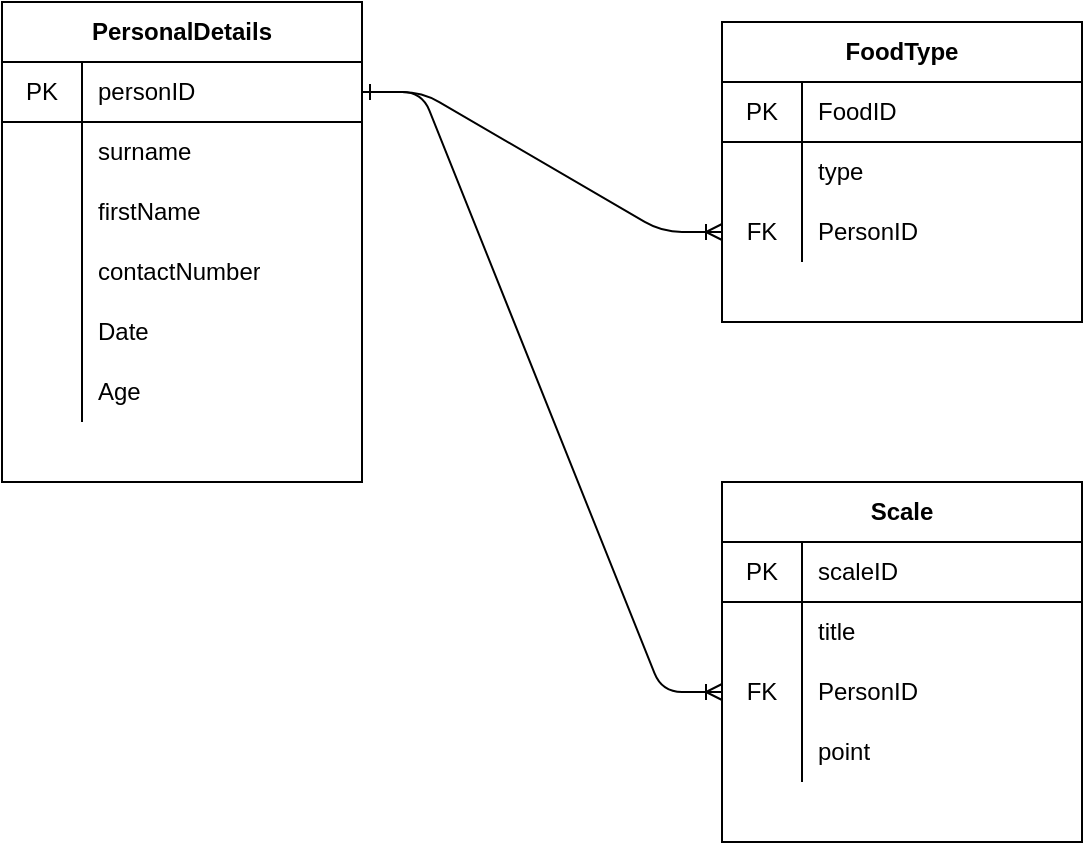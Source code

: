 <mxfile version="14.5.1" type="device"><diagram id="8iwQ6KWjPTbfR-PNNWNW" name="Page-1"><mxGraphModel dx="852" dy="494" grid="1" gridSize="10" guides="1" tooltips="1" connect="1" arrows="1" fold="1" page="1" pageScale="1" pageWidth="1700" pageHeight="1100" math="0" shadow="0"><root><mxCell id="0"/><mxCell id="1" parent="0"/><mxCell id="Rj7S6meJblQ0MO6to69U-3" value="PersonalDetails" style="shape=table;html=1;whiteSpace=wrap;startSize=30;container=1;collapsible=0;childLayout=tableLayout;fixedRows=1;rowLines=0;fontStyle=1;align=center;" vertex="1" parent="1"><mxGeometry x="50" y="90" width="180" height="240" as="geometry"/></mxCell><mxCell id="Rj7S6meJblQ0MO6to69U-4" value="" style="shape=partialRectangle;html=1;whiteSpace=wrap;collapsible=0;dropTarget=0;pointerEvents=0;fillColor=none;top=0;left=0;bottom=1;right=0;points=[[0,0.5],[1,0.5]];portConstraint=eastwest;" vertex="1" parent="Rj7S6meJblQ0MO6to69U-3"><mxGeometry y="30" width="180" height="30" as="geometry"/></mxCell><mxCell id="Rj7S6meJblQ0MO6to69U-5" value="PK" style="shape=partialRectangle;html=1;whiteSpace=wrap;connectable=0;fillColor=none;top=0;left=0;bottom=0;right=0;overflow=hidden;" vertex="1" parent="Rj7S6meJblQ0MO6to69U-4"><mxGeometry width="40" height="30" as="geometry"/></mxCell><mxCell id="Rj7S6meJblQ0MO6to69U-6" value="personID" style="shape=partialRectangle;html=1;whiteSpace=wrap;connectable=0;fillColor=none;top=0;left=0;bottom=0;right=0;align=left;spacingLeft=6;overflow=hidden;" vertex="1" parent="Rj7S6meJblQ0MO6to69U-4"><mxGeometry x="40" width="140" height="30" as="geometry"/></mxCell><mxCell id="Rj7S6meJblQ0MO6to69U-7" value="" style="shape=partialRectangle;html=1;whiteSpace=wrap;collapsible=0;dropTarget=0;pointerEvents=0;fillColor=none;top=0;left=0;bottom=0;right=0;points=[[0,0.5],[1,0.5]];portConstraint=eastwest;" vertex="1" parent="Rj7S6meJblQ0MO6to69U-3"><mxGeometry y="60" width="180" height="30" as="geometry"/></mxCell><mxCell id="Rj7S6meJblQ0MO6to69U-8" value="" style="shape=partialRectangle;html=1;whiteSpace=wrap;connectable=0;fillColor=none;top=0;left=0;bottom=0;right=0;overflow=hidden;" vertex="1" parent="Rj7S6meJblQ0MO6to69U-7"><mxGeometry width="40" height="30" as="geometry"/></mxCell><mxCell id="Rj7S6meJblQ0MO6to69U-9" value="surname" style="shape=partialRectangle;html=1;whiteSpace=wrap;connectable=0;fillColor=none;top=0;left=0;bottom=0;right=0;align=left;spacingLeft=6;overflow=hidden;" vertex="1" parent="Rj7S6meJblQ0MO6to69U-7"><mxGeometry x="40" width="140" height="30" as="geometry"/></mxCell><mxCell id="Rj7S6meJblQ0MO6to69U-10" value="" style="shape=partialRectangle;html=1;whiteSpace=wrap;collapsible=0;dropTarget=0;pointerEvents=0;fillColor=none;top=0;left=0;bottom=0;right=0;points=[[0,0.5],[1,0.5]];portConstraint=eastwest;" vertex="1" parent="Rj7S6meJblQ0MO6to69U-3"><mxGeometry y="90" width="180" height="30" as="geometry"/></mxCell><mxCell id="Rj7S6meJblQ0MO6to69U-11" value="" style="shape=partialRectangle;html=1;whiteSpace=wrap;connectable=0;fillColor=none;top=0;left=0;bottom=0;right=0;overflow=hidden;" vertex="1" parent="Rj7S6meJblQ0MO6to69U-10"><mxGeometry width="40" height="30" as="geometry"/></mxCell><mxCell id="Rj7S6meJblQ0MO6to69U-12" value="firstName&lt;br&gt;" style="shape=partialRectangle;html=1;whiteSpace=wrap;connectable=0;fillColor=none;top=0;left=0;bottom=0;right=0;align=left;spacingLeft=6;overflow=hidden;" vertex="1" parent="Rj7S6meJblQ0MO6to69U-10"><mxGeometry x="40" width="140" height="30" as="geometry"/></mxCell><mxCell id="Rj7S6meJblQ0MO6to69U-13" value="" style="shape=partialRectangle;html=1;whiteSpace=wrap;collapsible=0;dropTarget=0;pointerEvents=0;fillColor=none;top=0;left=0;bottom=0;right=0;points=[[0,0.5],[1,0.5]];portConstraint=eastwest;" vertex="1" parent="Rj7S6meJblQ0MO6to69U-3"><mxGeometry y="120" width="180" height="30" as="geometry"/></mxCell><mxCell id="Rj7S6meJblQ0MO6to69U-14" value="" style="shape=partialRectangle;html=1;whiteSpace=wrap;connectable=0;fillColor=none;top=0;left=0;bottom=0;right=0;overflow=hidden;" vertex="1" parent="Rj7S6meJblQ0MO6to69U-13"><mxGeometry width="40" height="30" as="geometry"/></mxCell><mxCell id="Rj7S6meJblQ0MO6to69U-15" value="contactNumber&lt;br&gt;" style="shape=partialRectangle;html=1;whiteSpace=wrap;connectable=0;fillColor=none;top=0;left=0;bottom=0;right=0;align=left;spacingLeft=6;overflow=hidden;" vertex="1" parent="Rj7S6meJblQ0MO6to69U-13"><mxGeometry x="40" width="140" height="30" as="geometry"/></mxCell><mxCell id="Rj7S6meJblQ0MO6to69U-16" value="" style="shape=partialRectangle;html=1;whiteSpace=wrap;collapsible=0;dropTarget=0;pointerEvents=0;fillColor=none;top=0;left=0;bottom=0;right=0;points=[[0,0.5],[1,0.5]];portConstraint=eastwest;" vertex="1" parent="Rj7S6meJblQ0MO6to69U-3"><mxGeometry y="150" width="180" height="30" as="geometry"/></mxCell><mxCell id="Rj7S6meJblQ0MO6to69U-17" value="" style="shape=partialRectangle;html=1;whiteSpace=wrap;connectable=0;fillColor=none;top=0;left=0;bottom=0;right=0;overflow=hidden;" vertex="1" parent="Rj7S6meJblQ0MO6to69U-16"><mxGeometry width="40" height="30" as="geometry"/></mxCell><mxCell id="Rj7S6meJblQ0MO6to69U-18" value="Date" style="shape=partialRectangle;html=1;whiteSpace=wrap;connectable=0;fillColor=none;top=0;left=0;bottom=0;right=0;align=left;spacingLeft=6;overflow=hidden;" vertex="1" parent="Rj7S6meJblQ0MO6to69U-16"><mxGeometry x="40" width="140" height="30" as="geometry"/></mxCell><mxCell id="Rj7S6meJblQ0MO6to69U-19" value="" style="shape=partialRectangle;html=1;whiteSpace=wrap;collapsible=0;dropTarget=0;pointerEvents=0;fillColor=none;top=0;left=0;bottom=0;right=0;points=[[0,0.5],[1,0.5]];portConstraint=eastwest;" vertex="1" parent="Rj7S6meJblQ0MO6to69U-3"><mxGeometry y="180" width="180" height="30" as="geometry"/></mxCell><mxCell id="Rj7S6meJblQ0MO6to69U-20" value="" style="shape=partialRectangle;html=1;whiteSpace=wrap;connectable=0;fillColor=none;top=0;left=0;bottom=0;right=0;overflow=hidden;" vertex="1" parent="Rj7S6meJblQ0MO6to69U-19"><mxGeometry width="40" height="30" as="geometry"/></mxCell><mxCell id="Rj7S6meJblQ0MO6to69U-21" value="Age" style="shape=partialRectangle;html=1;whiteSpace=wrap;connectable=0;fillColor=none;top=0;left=0;bottom=0;right=0;align=left;spacingLeft=6;overflow=hidden;" vertex="1" parent="Rj7S6meJblQ0MO6to69U-19"><mxGeometry x="40" width="140" height="30" as="geometry"/></mxCell><mxCell id="Rj7S6meJblQ0MO6to69U-22" value="FoodType" style="shape=table;html=1;whiteSpace=wrap;startSize=30;container=1;collapsible=0;childLayout=tableLayout;fixedRows=1;rowLines=0;fontStyle=1;align=center;" vertex="1" parent="1"><mxGeometry x="410" y="100" width="180" height="150" as="geometry"/></mxCell><mxCell id="Rj7S6meJblQ0MO6to69U-23" value="" style="shape=partialRectangle;html=1;whiteSpace=wrap;collapsible=0;dropTarget=0;pointerEvents=0;fillColor=none;top=0;left=0;bottom=1;right=0;points=[[0,0.5],[1,0.5]];portConstraint=eastwest;" vertex="1" parent="Rj7S6meJblQ0MO6to69U-22"><mxGeometry y="30" width="180" height="30" as="geometry"/></mxCell><mxCell id="Rj7S6meJblQ0MO6to69U-24" value="PK" style="shape=partialRectangle;html=1;whiteSpace=wrap;connectable=0;fillColor=none;top=0;left=0;bottom=0;right=0;overflow=hidden;" vertex="1" parent="Rj7S6meJblQ0MO6to69U-23"><mxGeometry width="40" height="30" as="geometry"/></mxCell><mxCell id="Rj7S6meJblQ0MO6to69U-25" value="FoodID" style="shape=partialRectangle;html=1;whiteSpace=wrap;connectable=0;fillColor=none;top=0;left=0;bottom=0;right=0;align=left;spacingLeft=6;overflow=hidden;" vertex="1" parent="Rj7S6meJblQ0MO6to69U-23"><mxGeometry x="40" width="140" height="30" as="geometry"/></mxCell><mxCell id="Rj7S6meJblQ0MO6to69U-26" value="" style="shape=partialRectangle;html=1;whiteSpace=wrap;collapsible=0;dropTarget=0;pointerEvents=0;fillColor=none;top=0;left=0;bottom=0;right=0;points=[[0,0.5],[1,0.5]];portConstraint=eastwest;" vertex="1" parent="Rj7S6meJblQ0MO6to69U-22"><mxGeometry y="60" width="180" height="30" as="geometry"/></mxCell><mxCell id="Rj7S6meJblQ0MO6to69U-27" value="" style="shape=partialRectangle;html=1;whiteSpace=wrap;connectable=0;fillColor=none;top=0;left=0;bottom=0;right=0;overflow=hidden;" vertex="1" parent="Rj7S6meJblQ0MO6to69U-26"><mxGeometry width="40" height="30" as="geometry"/></mxCell><mxCell id="Rj7S6meJblQ0MO6to69U-28" value="type" style="shape=partialRectangle;html=1;whiteSpace=wrap;connectable=0;fillColor=none;top=0;left=0;bottom=0;right=0;align=left;spacingLeft=6;overflow=hidden;" vertex="1" parent="Rj7S6meJblQ0MO6to69U-26"><mxGeometry x="40" width="140" height="30" as="geometry"/></mxCell><mxCell id="Rj7S6meJblQ0MO6to69U-45" value="" style="shape=partialRectangle;html=1;whiteSpace=wrap;collapsible=0;dropTarget=0;pointerEvents=0;fillColor=none;top=0;left=0;bottom=0;right=0;points=[[0,0.5],[1,0.5]];portConstraint=eastwest;" vertex="1" parent="Rj7S6meJblQ0MO6to69U-22"><mxGeometry y="90" width="180" height="30" as="geometry"/></mxCell><mxCell id="Rj7S6meJblQ0MO6to69U-46" value="FK" style="shape=partialRectangle;html=1;whiteSpace=wrap;connectable=0;fillColor=none;top=0;left=0;bottom=0;right=0;overflow=hidden;" vertex="1" parent="Rj7S6meJblQ0MO6to69U-45"><mxGeometry width="40" height="30" as="geometry"/></mxCell><mxCell id="Rj7S6meJblQ0MO6to69U-47" value="PersonID" style="shape=partialRectangle;html=1;whiteSpace=wrap;connectable=0;fillColor=none;top=0;left=0;bottom=0;right=0;align=left;spacingLeft=6;overflow=hidden;" vertex="1" parent="Rj7S6meJblQ0MO6to69U-45"><mxGeometry x="40" width="140" height="30" as="geometry"/></mxCell><mxCell id="Rj7S6meJblQ0MO6to69U-49" value="" style="edgeStyle=entityRelationEdgeStyle;fontSize=12;html=1;endArrow=ERoneToMany;entryX=0;entryY=0.5;entryDx=0;entryDy=0;exitX=1;exitY=0.5;exitDx=0;exitDy=0;startArrow=ERone;startFill=0;" edge="1" parent="1" source="Rj7S6meJblQ0MO6to69U-4" target="Rj7S6meJblQ0MO6to69U-45"><mxGeometry width="100" height="100" relative="1" as="geometry"><mxPoint x="190" y="490" as="sourcePoint"/><mxPoint x="290" y="390" as="targetPoint"/></mxGeometry></mxCell><mxCell id="Rj7S6meJblQ0MO6to69U-50" value="Scale" style="shape=table;html=1;whiteSpace=wrap;startSize=30;container=1;collapsible=0;childLayout=tableLayout;fixedRows=1;rowLines=0;fontStyle=1;align=center;" vertex="1" parent="1"><mxGeometry x="410" y="330" width="180" height="180" as="geometry"/></mxCell><mxCell id="Rj7S6meJblQ0MO6to69U-51" value="" style="shape=partialRectangle;html=1;whiteSpace=wrap;collapsible=0;dropTarget=0;pointerEvents=0;fillColor=none;top=0;left=0;bottom=1;right=0;points=[[0,0.5],[1,0.5]];portConstraint=eastwest;" vertex="1" parent="Rj7S6meJblQ0MO6to69U-50"><mxGeometry y="30" width="180" height="30" as="geometry"/></mxCell><mxCell id="Rj7S6meJblQ0MO6to69U-52" value="PK" style="shape=partialRectangle;html=1;whiteSpace=wrap;connectable=0;fillColor=none;top=0;left=0;bottom=0;right=0;overflow=hidden;" vertex="1" parent="Rj7S6meJblQ0MO6to69U-51"><mxGeometry width="40" height="30" as="geometry"/></mxCell><mxCell id="Rj7S6meJblQ0MO6to69U-53" value="scaleID" style="shape=partialRectangle;html=1;whiteSpace=wrap;connectable=0;fillColor=none;top=0;left=0;bottom=0;right=0;align=left;spacingLeft=6;overflow=hidden;" vertex="1" parent="Rj7S6meJblQ0MO6to69U-51"><mxGeometry x="40" width="140" height="30" as="geometry"/></mxCell><mxCell id="Rj7S6meJblQ0MO6to69U-54" value="" style="shape=partialRectangle;html=1;whiteSpace=wrap;collapsible=0;dropTarget=0;pointerEvents=0;fillColor=none;top=0;left=0;bottom=0;right=0;points=[[0,0.5],[1,0.5]];portConstraint=eastwest;" vertex="1" parent="Rj7S6meJblQ0MO6to69U-50"><mxGeometry y="60" width="180" height="30" as="geometry"/></mxCell><mxCell id="Rj7S6meJblQ0MO6to69U-55" value="" style="shape=partialRectangle;html=1;whiteSpace=wrap;connectable=0;fillColor=none;top=0;left=0;bottom=0;right=0;overflow=hidden;" vertex="1" parent="Rj7S6meJblQ0MO6to69U-54"><mxGeometry width="40" height="30" as="geometry"/></mxCell><mxCell id="Rj7S6meJblQ0MO6to69U-56" value="title" style="shape=partialRectangle;html=1;whiteSpace=wrap;connectable=0;fillColor=none;top=0;left=0;bottom=0;right=0;align=left;spacingLeft=6;overflow=hidden;" vertex="1" parent="Rj7S6meJblQ0MO6to69U-54"><mxGeometry x="40" width="140" height="30" as="geometry"/></mxCell><mxCell id="Rj7S6meJblQ0MO6to69U-57" value="" style="shape=partialRectangle;html=1;whiteSpace=wrap;collapsible=0;dropTarget=0;pointerEvents=0;fillColor=none;top=0;left=0;bottom=0;right=0;points=[[0,0.5],[1,0.5]];portConstraint=eastwest;" vertex="1" parent="Rj7S6meJblQ0MO6to69U-50"><mxGeometry y="90" width="180" height="30" as="geometry"/></mxCell><mxCell id="Rj7S6meJblQ0MO6to69U-58" value="FK" style="shape=partialRectangle;html=1;whiteSpace=wrap;connectable=0;fillColor=none;top=0;left=0;bottom=0;right=0;overflow=hidden;" vertex="1" parent="Rj7S6meJblQ0MO6to69U-57"><mxGeometry width="40" height="30" as="geometry"/></mxCell><mxCell id="Rj7S6meJblQ0MO6to69U-59" value="PersonID" style="shape=partialRectangle;html=1;whiteSpace=wrap;connectable=0;fillColor=none;top=0;left=0;bottom=0;right=0;align=left;spacingLeft=6;overflow=hidden;" vertex="1" parent="Rj7S6meJblQ0MO6to69U-57"><mxGeometry x="40" width="140" height="30" as="geometry"/></mxCell><mxCell id="Rj7S6meJblQ0MO6to69U-60" value="" style="shape=partialRectangle;html=1;whiteSpace=wrap;collapsible=0;dropTarget=0;pointerEvents=0;fillColor=none;top=0;left=0;bottom=0;right=0;points=[[0,0.5],[1,0.5]];portConstraint=eastwest;" vertex="1" parent="Rj7S6meJblQ0MO6to69U-50"><mxGeometry y="120" width="180" height="30" as="geometry"/></mxCell><mxCell id="Rj7S6meJblQ0MO6to69U-61" value="" style="shape=partialRectangle;html=1;whiteSpace=wrap;connectable=0;fillColor=none;top=0;left=0;bottom=0;right=0;overflow=hidden;" vertex="1" parent="Rj7S6meJblQ0MO6to69U-60"><mxGeometry width="40" height="30" as="geometry"/></mxCell><mxCell id="Rj7S6meJblQ0MO6to69U-62" value="point" style="shape=partialRectangle;html=1;whiteSpace=wrap;connectable=0;fillColor=none;top=0;left=0;bottom=0;right=0;align=left;spacingLeft=6;overflow=hidden;" vertex="1" parent="Rj7S6meJblQ0MO6to69U-60"><mxGeometry x="40" width="140" height="30" as="geometry"/></mxCell><mxCell id="Rj7S6meJblQ0MO6to69U-63" value="" style="edgeStyle=entityRelationEdgeStyle;fontSize=12;html=1;endArrow=ERoneToMany;entryX=0;entryY=0.5;entryDx=0;entryDy=0;exitX=1;exitY=0.5;exitDx=0;exitDy=0;startArrow=ERone;startFill=0;" edge="1" parent="1" source="Rj7S6meJblQ0MO6to69U-4" target="Rj7S6meJblQ0MO6to69U-57"><mxGeometry width="100" height="100" relative="1" as="geometry"><mxPoint x="240" y="145" as="sourcePoint"/><mxPoint x="420" y="215" as="targetPoint"/></mxGeometry></mxCell></root></mxGraphModel></diagram></mxfile>